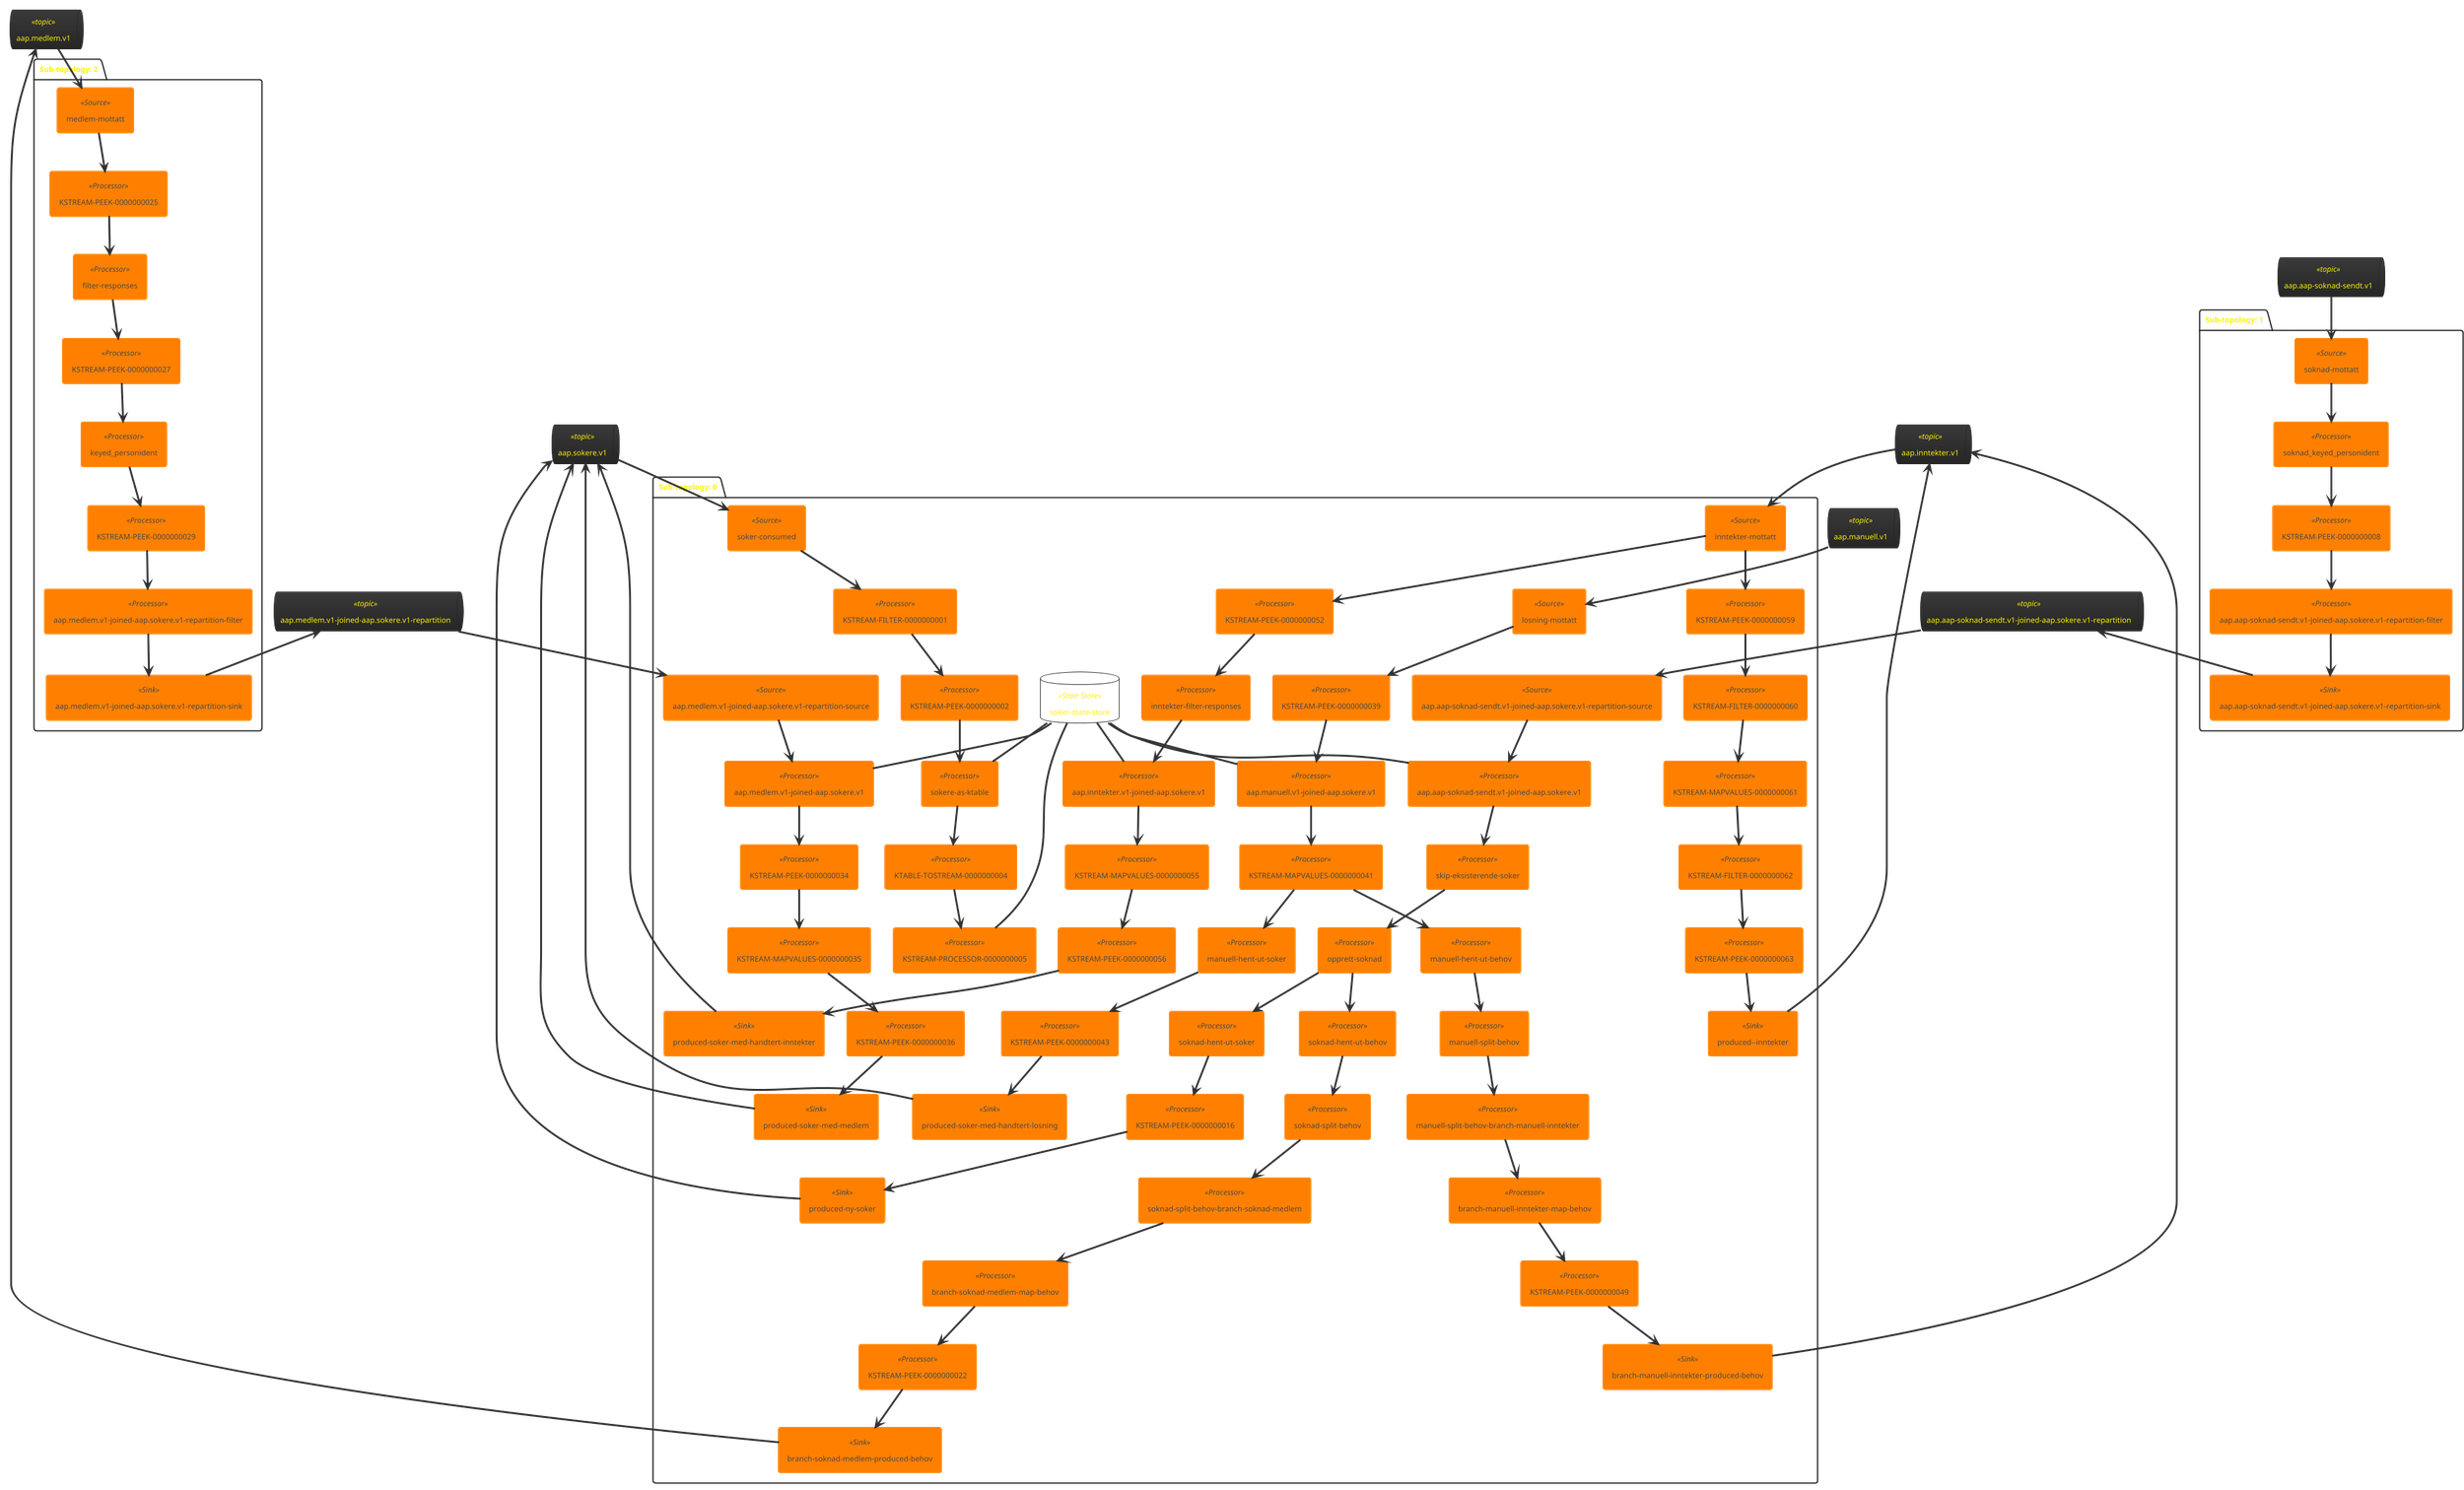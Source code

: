 @startuml
!theme black-knight
queue "aap.inntekter.v1" <<topic>> as aap_inntekter_v1
queue "aap.medlem.v1" <<topic>> as aap_medlem_v1
queue "aap.sokere.v1" <<topic>> as aap_sokere_v1
queue "aap.aap-soknad-sendt.v1-joined-aap.sokere.v1-repartition" <<topic>> as aap_aap_soknad_sendt_v1_joined_aap_sokere_v1_repartition
queue "aap.manuell.v1" <<topic>> as aap_manuell_v1
queue "aap.medlem.v1-joined-aap.sokere.v1-repartition" <<topic>> as aap_medlem_v1_joined_aap_sokere_v1_repartition
queue "aap.aap-soknad-sendt.v1" <<topic>> as aap_aap_soknad_sendt_v1
package "Sub-topology: 0" {
	database "soker-state-store" <<State Store>> as soker_state_store
	agent "aap.aap-soknad-sendt.v1-joined-aap.sokere.v1-repartition-source" <<Source>> as aap_aap_soknad_sendt_v1_joined_aap_sokere_v1_repartition_source
	agent "inntekter-mottatt" <<Source>> as inntekter_mottatt
	agent "losning-mottatt" <<Source>> as losning_mottatt
	agent "KSTREAM-PEEK-0000000039" <<Processor>> as KSTREAM_PEEK_0000000039
	agent "aap.aap-soknad-sendt.v1-joined-aap.sokere.v1" <<Processor>> as aap_aap_soknad_sendt_v1_joined_aap_sokere_v1
	agent "aap.manuell.v1-joined-aap.sokere.v1" <<Processor>> as aap_manuell_v1_joined_aap_sokere_v1
	agent "skip-eksisterende-soker" <<Processor>> as skip_eksisterende_soker
	agent "KSTREAM-MAPVALUES-0000000041" <<Processor>> as KSTREAM_MAPVALUES_0000000041
	agent "opprett-soknad" <<Processor>> as opprett_soknad
	agent "KSTREAM-PEEK-0000000052" <<Processor>> as KSTREAM_PEEK_0000000052
	agent "KSTREAM-PEEK-0000000059" <<Processor>> as KSTREAM_PEEK_0000000059
	agent "aap.medlem.v1-joined-aap.sokere.v1-repartition-source" <<Source>> as aap_medlem_v1_joined_aap_sokere_v1_repartition_source
	agent "manuell-hent-ut-behov" <<Processor>> as manuell_hent_ut_behov
	agent "soker-consumed" <<Source>> as soker_consumed
	agent "soknad-hent-ut-behov" <<Processor>> as soknad_hent_ut_behov
	agent "KSTREAM-FILTER-0000000001" <<Processor>> as KSTREAM_FILTER_0000000001
	agent "KSTREAM-FILTER-0000000060" <<Processor>> as KSTREAM_FILTER_0000000060
	agent "aap.medlem.v1-joined-aap.sokere.v1" <<Processor>> as aap_medlem_v1_joined_aap_sokere_v1
	agent "inntekter-filter-responses" <<Processor>> as inntekter_filter_responses
	agent "manuell-split-behov" <<Processor>> as manuell_split_behov
	agent "soknad-split-behov" <<Processor>> as soknad_split_behov
	agent "KSTREAM-MAPVALUES-0000000061" <<Processor>> as KSTREAM_MAPVALUES_0000000061
	agent "KSTREAM-PEEK-0000000002" <<Processor>> as KSTREAM_PEEK_0000000002
	agent "KSTREAM-PEEK-0000000034" <<Processor>> as KSTREAM_PEEK_0000000034
	agent "aap.inntekter.v1-joined-aap.sokere.v1" <<Processor>> as aap_inntekter_v1_joined_aap_sokere_v1
	agent "manuell-split-behov-branch-manuell-inntekter" <<Processor>> as manuell_split_behov_branch_manuell_inntekter
	agent "soknad-split-behov-branch-soknad-medlem" <<Processor>> as soknad_split_behov_branch_soknad_medlem
	agent "KSTREAM-FILTER-0000000062" <<Processor>> as KSTREAM_FILTER_0000000062
	agent "KSTREAM-MAPVALUES-0000000035" <<Processor>> as KSTREAM_MAPVALUES_0000000035
	agent "KSTREAM-MAPVALUES-0000000055" <<Processor>> as KSTREAM_MAPVALUES_0000000055
	agent "branch-manuell-inntekter-map-behov" <<Processor>> as branch_manuell_inntekter_map_behov
	agent "branch-soknad-medlem-map-behov" <<Processor>> as branch_soknad_medlem_map_behov
	agent "manuell-hent-ut-soker" <<Processor>> as manuell_hent_ut_soker
	agent "sokere-as-ktable" <<Processor>> as sokere_as_ktable
	agent "soknad-hent-ut-soker" <<Processor>> as soknad_hent_ut_soker
	agent "KSTREAM-PEEK-0000000016" <<Processor>> as KSTREAM_PEEK_0000000016
	agent "KSTREAM-PEEK-0000000022" <<Processor>> as KSTREAM_PEEK_0000000022
	agent "KSTREAM-PEEK-0000000036" <<Processor>> as KSTREAM_PEEK_0000000036
	agent "KSTREAM-PEEK-0000000043" <<Processor>> as KSTREAM_PEEK_0000000043
	agent "KSTREAM-PEEK-0000000049" <<Processor>> as KSTREAM_PEEK_0000000049
	agent "KSTREAM-PEEK-0000000056" <<Processor>> as KSTREAM_PEEK_0000000056
	agent "KSTREAM-PEEK-0000000063" <<Processor>> as KSTREAM_PEEK_0000000063
	agent "KTABLE-TOSTREAM-0000000004" <<Processor>> as KTABLE_TOSTREAM_0000000004
	agent "KSTREAM-PROCESSOR-0000000005" <<Processor>> as KSTREAM_PROCESSOR_0000000005
	agent "branch-manuell-inntekter-produced-behov" <<Sink>> as branch_manuell_inntekter_produced_behov
	agent "branch-soknad-medlem-produced-behov" <<Sink>> as branch_soknad_medlem_produced_behov
	agent "produced--inntekter" <<Sink>> as produced__inntekter
	agent "produced-ny-soker" <<Sink>> as produced_ny_soker
	agent "produced-soker-med-handtert-inntekter" <<Sink>> as produced_soker_med_handtert_inntekter
	agent "produced-soker-med-handtert-losning" <<Sink>> as produced_soker_med_handtert_losning
	agent "produced-soker-med-medlem" <<Sink>> as produced_soker_med_medlem
	aap_aap_soknad_sendt_v1_joined_aap_sokere_v1_repartition --> aap_aap_soknad_sendt_v1_joined_aap_sokere_v1_repartition_source
	aap_inntekter_v1 --> inntekter_mottatt
	aap_manuell_v1 --> losning_mottatt
	soker_state_store -- aap_aap_soknad_sendt_v1_joined_aap_sokere_v1
	soker_state_store -- aap_manuell_v1_joined_aap_sokere_v1
	aap_medlem_v1_joined_aap_sokere_v1_repartition --> aap_medlem_v1_joined_aap_sokere_v1_repartition_source
	aap_sokere_v1 --> soker_consumed
	soker_state_store -- aap_medlem_v1_joined_aap_sokere_v1
	soker_state_store -- aap_inntekter_v1_joined_aap_sokere_v1
	soker_state_store -- sokere_as_ktable
	soker_state_store -- KSTREAM_PROCESSOR_0000000005
	aap_inntekter_v1 <-- branch_manuell_inntekter_produced_behov
	aap_medlem_v1 <-- branch_soknad_medlem_produced_behov
	aap_inntekter_v1 <-- produced__inntekter
	aap_sokere_v1 <-- produced_ny_soker
	aap_sokere_v1 <-- produced_soker_med_handtert_inntekter
	aap_sokere_v1 <-- produced_soker_med_handtert_losning
	aap_sokere_v1 <-- produced_soker_med_medlem
	aap_aap_soknad_sendt_v1_joined_aap_sokere_v1_repartition_source --> aap_aap_soknad_sendt_v1_joined_aap_sokere_v1
	inntekter_mottatt --> KSTREAM_PEEK_0000000059
	inntekter_mottatt --> KSTREAM_PEEK_0000000052
	losning_mottatt --> KSTREAM_PEEK_0000000039
	KSTREAM_PEEK_0000000039 --> aap_manuell_v1_joined_aap_sokere_v1
	aap_aap_soknad_sendt_v1_joined_aap_sokere_v1 --> skip_eksisterende_soker
	aap_manuell_v1_joined_aap_sokere_v1 --> KSTREAM_MAPVALUES_0000000041
	skip_eksisterende_soker --> opprett_soknad
	KSTREAM_MAPVALUES_0000000041 --> manuell_hent_ut_behov
	KSTREAM_MAPVALUES_0000000041 --> manuell_hent_ut_soker
	opprett_soknad --> soknad_hent_ut_behov
	opprett_soknad --> soknad_hent_ut_soker
	KSTREAM_PEEK_0000000052 --> inntekter_filter_responses
	KSTREAM_PEEK_0000000059 --> KSTREAM_FILTER_0000000060
	aap_medlem_v1_joined_aap_sokere_v1_repartition_source --> aap_medlem_v1_joined_aap_sokere_v1
	manuell_hent_ut_behov --> manuell_split_behov
	soker_consumed --> KSTREAM_FILTER_0000000001
	soknad_hent_ut_behov --> soknad_split_behov
	KSTREAM_FILTER_0000000001 --> KSTREAM_PEEK_0000000002
	KSTREAM_FILTER_0000000060 --> KSTREAM_MAPVALUES_0000000061
	aap_medlem_v1_joined_aap_sokere_v1 --> KSTREAM_PEEK_0000000034
	inntekter_filter_responses --> aap_inntekter_v1_joined_aap_sokere_v1
	manuell_split_behov --> manuell_split_behov_branch_manuell_inntekter
	soknad_split_behov --> soknad_split_behov_branch_soknad_medlem
	KSTREAM_MAPVALUES_0000000061 --> KSTREAM_FILTER_0000000062
	KSTREAM_PEEK_0000000002 --> sokere_as_ktable
	KSTREAM_PEEK_0000000034 --> KSTREAM_MAPVALUES_0000000035
	aap_inntekter_v1_joined_aap_sokere_v1 --> KSTREAM_MAPVALUES_0000000055
	manuell_split_behov_branch_manuell_inntekter --> branch_manuell_inntekter_map_behov
	soknad_split_behov_branch_soknad_medlem --> branch_soknad_medlem_map_behov
	KSTREAM_FILTER_0000000062 --> KSTREAM_PEEK_0000000063
	KSTREAM_MAPVALUES_0000000035 --> KSTREAM_PEEK_0000000036
	KSTREAM_MAPVALUES_0000000055 --> KSTREAM_PEEK_0000000056
	branch_manuell_inntekter_map_behov --> KSTREAM_PEEK_0000000049
	branch_soknad_medlem_map_behov --> KSTREAM_PEEK_0000000022
	manuell_hent_ut_soker --> KSTREAM_PEEK_0000000043
	sokere_as_ktable --> KTABLE_TOSTREAM_0000000004
	soknad_hent_ut_soker --> KSTREAM_PEEK_0000000016
	KSTREAM_PEEK_0000000016 --> produced_ny_soker
	KSTREAM_PEEK_0000000022 --> branch_soknad_medlem_produced_behov
	KSTREAM_PEEK_0000000036 --> produced_soker_med_medlem
	KSTREAM_PEEK_0000000043 --> produced_soker_med_handtert_losning
	KSTREAM_PEEK_0000000049 --> branch_manuell_inntekter_produced_behov
	KSTREAM_PEEK_0000000056 --> produced_soker_med_handtert_inntekter
	KSTREAM_PEEK_0000000063 --> produced__inntekter
	KTABLE_TOSTREAM_0000000004 --> KSTREAM_PROCESSOR_0000000005
}
package "Sub-topology: 1" {
	agent "soknad-mottatt" <<Source>> as soknad_mottatt
	agent "soknad_keyed_personident" <<Processor>> as soknad_keyed_personident
	agent "KSTREAM-PEEK-0000000008" <<Processor>> as KSTREAM_PEEK_0000000008
	agent "aap.aap-soknad-sendt.v1-joined-aap.sokere.v1-repartition-filter" <<Processor>> as aap_aap_soknad_sendt_v1_joined_aap_sokere_v1_repartition_filter
	agent "aap.aap-soknad-sendt.v1-joined-aap.sokere.v1-repartition-sink" <<Sink>> as aap_aap_soknad_sendt_v1_joined_aap_sokere_v1_repartition_sink
	aap_aap_soknad_sendt_v1 --> soknad_mottatt
	aap_aap_soknad_sendt_v1_joined_aap_sokere_v1_repartition <-- aap_aap_soknad_sendt_v1_joined_aap_sokere_v1_repartition_sink
	soknad_mottatt --> soknad_keyed_personident
	soknad_keyed_personident --> KSTREAM_PEEK_0000000008
	KSTREAM_PEEK_0000000008 --> aap_aap_soknad_sendt_v1_joined_aap_sokere_v1_repartition_filter
	aap_aap_soknad_sendt_v1_joined_aap_sokere_v1_repartition_filter --> aap_aap_soknad_sendt_v1_joined_aap_sokere_v1_repartition_sink
}
package "Sub-topology: 2" {
	agent "medlem-mottatt" <<Source>> as medlem_mottatt
	agent "KSTREAM-PEEK-0000000025" <<Processor>> as KSTREAM_PEEK_0000000025
	agent "filter-responses" <<Processor>> as filter_responses
	agent "KSTREAM-PEEK-0000000027" <<Processor>> as KSTREAM_PEEK_0000000027
	agent "keyed_personident" <<Processor>> as keyed_personident
	agent "KSTREAM-PEEK-0000000029" <<Processor>> as KSTREAM_PEEK_0000000029
	agent "aap.medlem.v1-joined-aap.sokere.v1-repartition-filter" <<Processor>> as aap_medlem_v1_joined_aap_sokere_v1_repartition_filter
	agent "aap.medlem.v1-joined-aap.sokere.v1-repartition-sink" <<Sink>> as aap_medlem_v1_joined_aap_sokere_v1_repartition_sink
	aap_medlem_v1 --> medlem_mottatt
	aap_medlem_v1_joined_aap_sokere_v1_repartition <-- aap_medlem_v1_joined_aap_sokere_v1_repartition_sink
	medlem_mottatt --> KSTREAM_PEEK_0000000025
	KSTREAM_PEEK_0000000025 --> filter_responses
	filter_responses --> KSTREAM_PEEK_0000000027
	KSTREAM_PEEK_0000000027 --> keyed_personident
	keyed_personident --> KSTREAM_PEEK_0000000029
	KSTREAM_PEEK_0000000029 --> aap_medlem_v1_joined_aap_sokere_v1_repartition_filter
	aap_medlem_v1_joined_aap_sokere_v1_repartition_filter --> aap_medlem_v1_joined_aap_sokere_v1_repartition_sink
}
@enduml